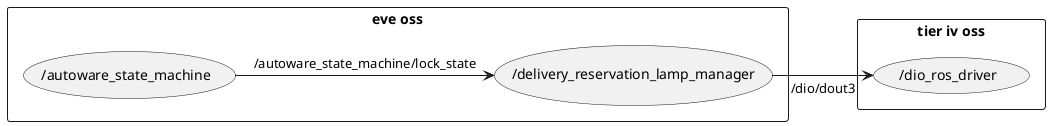 @startuml

rectangle "eve oss" {
  usecase "/autoware_state_machine"
  usecase "/delivery_reservation_lamp_manager"
}

rectangle "tier iv oss" {
  usecase "/dio_ros_driver"
}
(/autoware_state_machine) -> (/delivery_reservation_lamp_manager) : /autoware_state_machine/lock_state

(/delivery_reservation_lamp_manager) -> (/dio_ros_driver) : /dio/dout3

@enduml
